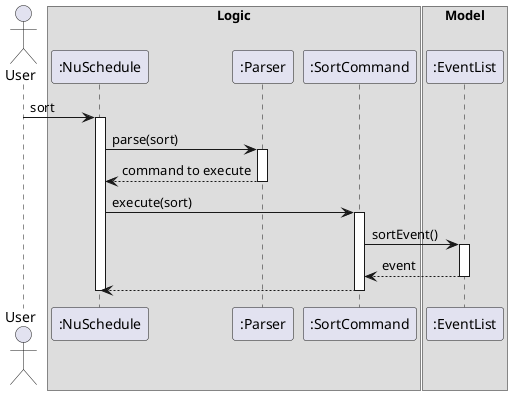 @startuml
actor User

box Logic
participant ":NuSchedule" as NuSchedule
participant ":Parser" as Parser
participant ":SortCommand" as SortCommand
end box

box Model
participant ":EventList" as EventList
end box

User -> NuSchedule : sort
activate NuSchedule

NuSchedule -> Parser : parse(sort)
activate  Parser

Parser --> NuSchedule : command to execute
deactivate Parser

NuSchedule -> SortCommand : execute(sort)
activate SortCommand

SortCommand -> EventList : sortEvent()
activate EventList

EventList --> SortCommand : event
deactivate EventList

SortCommand --> NuSchedule
deactivate SortCommand

deactivate NuSchedule
@enduml
